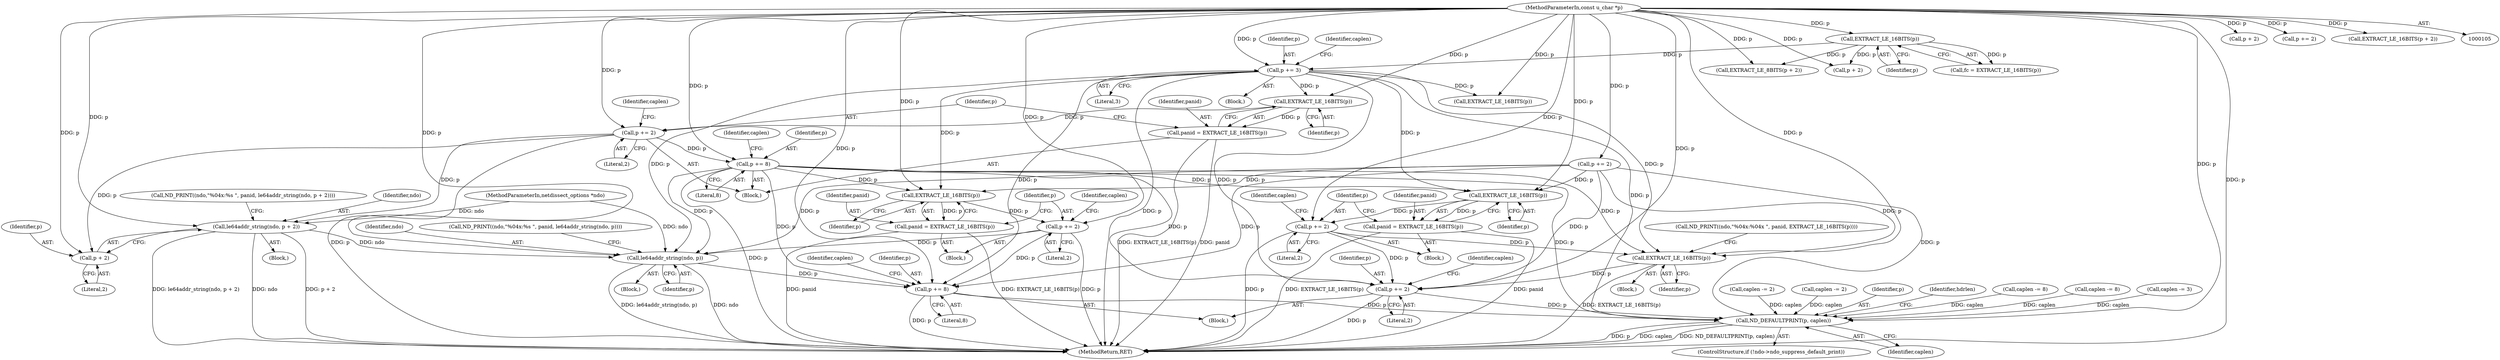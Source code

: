 digraph "0_tcpdump_9be4e0b5938b705e7e36cfcb110a740c6ff0cb97_0@pointer" {
"1000283" [label="(Call,EXTRACT_LE_16BITS(p))"];
"1000147" [label="(Call,p += 3)"];
"1000108" [label="(MethodParameterIn,const u_char *p)"];
"1000139" [label="(Call,EXTRACT_LE_16BITS(p))"];
"1000281" [label="(Call,panid = EXTRACT_LE_16BITS(p))"];
"1000285" [label="(Call,p += 2)"];
"1000316" [label="(Call,le64addr_string(ndo, p + 2))"];
"1000482" [label="(Call,le64addr_string(ndo, p))"];
"1000485" [label="(Call,p += 8)"];
"1000500" [label="(Call,ND_DEFAULTPRINT(p, caplen))"];
"1000318" [label="(Call,p + 2)"];
"1000321" [label="(Call,p += 8)"];
"1000384" [label="(Call,EXTRACT_LE_16BITS(p))"];
"1000382" [label="(Call,panid = EXTRACT_LE_16BITS(p))"];
"1000386" [label="(Call,p += 2)"];
"1000417" [label="(Call,EXTRACT_LE_16BITS(p))"];
"1000419" [label="(Call,p += 2)"];
"1000449" [label="(Call,EXTRACT_LE_16BITS(p))"];
"1000447" [label="(Call,panid = EXTRACT_LE_16BITS(p))"];
"1000451" [label="(Call,p += 2)"];
"1000482" [label="(Call,le64addr_string(ndo, p))"];
"1000383" [label="(Identifier,panid)"];
"1000321" [label="(Call,p += 8)"];
"1000435" [label="(Block,)"];
"1000222" [label="(Call,EXTRACT_LE_16BITS(p))"];
"1000452" [label="(Identifier,p)"];
"1000500" [label="(Call,ND_DEFAULTPRINT(p, caplen))"];
"1000284" [label="(Identifier,p)"];
"1000314" [label="(Block,)"];
"1000322" [label="(Identifier,p)"];
"1000256" [label="(Call,p + 2)"];
"1000147" [label="(Call,p += 3)"];
"1000108" [label="(MethodParameterIn,const u_char *p)"];
"1000495" [label="(ControlStructure,if (!ndo->ndo_suppress_default_print))"];
"1000262" [label="(Call,caplen -= 2)"];
"1000484" [label="(Identifier,p)"];
"1000489" [label="(Identifier,caplen)"];
"1000283" [label="(Call,EXTRACT_LE_16BITS(p))"];
"1000486" [label="(Identifier,p)"];
"1000487" [label="(Literal,8)"];
"1000137" [label="(Call,fc = EXTRACT_LE_16BITS(p))"];
"1000289" [label="(Identifier,caplen)"];
"1000149" [label="(Literal,3)"];
"1000455" [label="(Identifier,caplen)"];
"1000410" [label="(Call,ND_PRINT((ndo,\"%04x:%04x \", panid, EXTRACT_LE_16BITS(p))))"];
"1000370" [label="(Block,)"];
"1000259" [label="(Call,p += 2)"];
"1000309" [label="(Call,ND_PRINT((ndo,\"%04x:%s \", panid, le64addr_string(ndo, p + 2))))"];
"1000422" [label="(Call,caplen -= 2)"];
"1000317" [label="(Identifier,ndo)"];
"1000319" [label="(Identifier,p)"];
"1000316" [label="(Call,le64addr_string(ndo, p + 2))"];
"1000323" [label="(Literal,8)"];
"1000505" [label="(MethodReturn,RET)"];
"1000450" [label="(Identifier,p)"];
"1000144" [label="(Call,p + 2)"];
"1000501" [label="(Identifier,p)"];
"1000325" [label="(Identifier,caplen)"];
"1000451" [label="(Call,p += 2)"];
"1000419" [label="(Call,p += 2)"];
"1000287" [label="(Literal,2)"];
"1000143" [label="(Call,EXTRACT_LE_8BITS(p + 2))"];
"1000285" [label="(Call,p += 2)"];
"1000475" [label="(Call,ND_PRINT((ndo,\"%04x:%s \", panid, le64addr_string(ndo, p))))"];
"1000175" [label="(Block,)"];
"1000504" [label="(Identifier,hdrlen)"];
"1000140" [label="(Identifier,p)"];
"1000106" [label="(MethodParameterIn,netdissect_options *ndo)"];
"1000139" [label="(Call,EXTRACT_LE_16BITS(p))"];
"1000318" [label="(Call,p + 2)"];
"1000324" [label="(Call,caplen -= 8)"];
"1000148" [label="(Identifier,p)"];
"1000480" [label="(Block,)"];
"1000385" [label="(Identifier,p)"];
"1000418" [label="(Identifier,p)"];
"1000109" [label="(Block,)"];
"1000453" [label="(Literal,2)"];
"1000417" [label="(Call,EXTRACT_LE_16BITS(p))"];
"1000423" [label="(Identifier,caplen)"];
"1000420" [label="(Identifier,p)"];
"1000384" [label="(Call,EXTRACT_LE_16BITS(p))"];
"1000382" [label="(Call,panid = EXTRACT_LE_16BITS(p))"];
"1000390" [label="(Identifier,caplen)"];
"1000281" [label="(Call,panid = EXTRACT_LE_16BITS(p))"];
"1000415" [label="(Block,)"];
"1000388" [label="(Literal,2)"];
"1000485" [label="(Call,p += 8)"];
"1000448" [label="(Identifier,panid)"];
"1000488" [label="(Call,caplen -= 8)"];
"1000387" [label="(Identifier,p)"];
"1000286" [label="(Identifier,p)"];
"1000386" [label="(Call,p += 2)"];
"1000502" [label="(Identifier,caplen)"];
"1000224" [label="(Call,p += 2)"];
"1000447" [label="(Call,panid = EXTRACT_LE_16BITS(p))"];
"1000151" [label="(Identifier,caplen)"];
"1000342" [label="(Block,)"];
"1000150" [label="(Call,caplen -= 3)"];
"1000449" [label="(Call,EXTRACT_LE_16BITS(p))"];
"1000483" [label="(Identifier,ndo)"];
"1000282" [label="(Identifier,panid)"];
"1000421" [label="(Literal,2)"];
"1000320" [label="(Literal,2)"];
"1000255" [label="(Call,EXTRACT_LE_16BITS(p + 2))"];
"1000283" -> "1000281"  [label="AST: "];
"1000283" -> "1000284"  [label="CFG: "];
"1000284" -> "1000283"  [label="AST: "];
"1000281" -> "1000283"  [label="CFG: "];
"1000283" -> "1000281"  [label="DDG: p"];
"1000147" -> "1000283"  [label="DDG: p"];
"1000108" -> "1000283"  [label="DDG: p"];
"1000283" -> "1000285"  [label="DDG: p"];
"1000147" -> "1000109"  [label="AST: "];
"1000147" -> "1000149"  [label="CFG: "];
"1000148" -> "1000147"  [label="AST: "];
"1000149" -> "1000147"  [label="AST: "];
"1000151" -> "1000147"  [label="CFG: "];
"1000147" -> "1000505"  [label="DDG: p"];
"1000108" -> "1000147"  [label="DDG: p"];
"1000139" -> "1000147"  [label="DDG: p"];
"1000147" -> "1000222"  [label="DDG: p"];
"1000147" -> "1000384"  [label="DDG: p"];
"1000147" -> "1000417"  [label="DDG: p"];
"1000147" -> "1000419"  [label="DDG: p"];
"1000147" -> "1000449"  [label="DDG: p"];
"1000147" -> "1000482"  [label="DDG: p"];
"1000147" -> "1000485"  [label="DDG: p"];
"1000147" -> "1000500"  [label="DDG: p"];
"1000108" -> "1000105"  [label="AST: "];
"1000108" -> "1000505"  [label="DDG: p"];
"1000108" -> "1000139"  [label="DDG: p"];
"1000108" -> "1000143"  [label="DDG: p"];
"1000108" -> "1000144"  [label="DDG: p"];
"1000108" -> "1000222"  [label="DDG: p"];
"1000108" -> "1000224"  [label="DDG: p"];
"1000108" -> "1000255"  [label="DDG: p"];
"1000108" -> "1000256"  [label="DDG: p"];
"1000108" -> "1000259"  [label="DDG: p"];
"1000108" -> "1000285"  [label="DDG: p"];
"1000108" -> "1000316"  [label="DDG: p"];
"1000108" -> "1000318"  [label="DDG: p"];
"1000108" -> "1000321"  [label="DDG: p"];
"1000108" -> "1000384"  [label="DDG: p"];
"1000108" -> "1000386"  [label="DDG: p"];
"1000108" -> "1000417"  [label="DDG: p"];
"1000108" -> "1000419"  [label="DDG: p"];
"1000108" -> "1000449"  [label="DDG: p"];
"1000108" -> "1000451"  [label="DDG: p"];
"1000108" -> "1000482"  [label="DDG: p"];
"1000108" -> "1000485"  [label="DDG: p"];
"1000108" -> "1000500"  [label="DDG: p"];
"1000139" -> "1000137"  [label="AST: "];
"1000139" -> "1000140"  [label="CFG: "];
"1000140" -> "1000139"  [label="AST: "];
"1000137" -> "1000139"  [label="CFG: "];
"1000139" -> "1000137"  [label="DDG: p"];
"1000139" -> "1000143"  [label="DDG: p"];
"1000139" -> "1000144"  [label="DDG: p"];
"1000281" -> "1000175"  [label="AST: "];
"1000282" -> "1000281"  [label="AST: "];
"1000286" -> "1000281"  [label="CFG: "];
"1000281" -> "1000505"  [label="DDG: panid"];
"1000281" -> "1000505"  [label="DDG: EXTRACT_LE_16BITS(p)"];
"1000285" -> "1000175"  [label="AST: "];
"1000285" -> "1000287"  [label="CFG: "];
"1000286" -> "1000285"  [label="AST: "];
"1000287" -> "1000285"  [label="AST: "];
"1000289" -> "1000285"  [label="CFG: "];
"1000285" -> "1000505"  [label="DDG: p"];
"1000285" -> "1000316"  [label="DDG: p"];
"1000285" -> "1000318"  [label="DDG: p"];
"1000285" -> "1000321"  [label="DDG: p"];
"1000316" -> "1000314"  [label="AST: "];
"1000316" -> "1000318"  [label="CFG: "];
"1000317" -> "1000316"  [label="AST: "];
"1000318" -> "1000316"  [label="AST: "];
"1000309" -> "1000316"  [label="CFG: "];
"1000316" -> "1000505"  [label="DDG: p + 2"];
"1000316" -> "1000505"  [label="DDG: le64addr_string(ndo, p + 2)"];
"1000316" -> "1000505"  [label="DDG: ndo"];
"1000106" -> "1000316"  [label="DDG: ndo"];
"1000316" -> "1000482"  [label="DDG: ndo"];
"1000482" -> "1000480"  [label="AST: "];
"1000482" -> "1000484"  [label="CFG: "];
"1000483" -> "1000482"  [label="AST: "];
"1000484" -> "1000482"  [label="AST: "];
"1000475" -> "1000482"  [label="CFG: "];
"1000482" -> "1000505"  [label="DDG: ndo"];
"1000482" -> "1000505"  [label="DDG: le64addr_string(ndo, p)"];
"1000106" -> "1000482"  [label="DDG: ndo"];
"1000259" -> "1000482"  [label="DDG: p"];
"1000451" -> "1000482"  [label="DDG: p"];
"1000321" -> "1000482"  [label="DDG: p"];
"1000482" -> "1000485"  [label="DDG: p"];
"1000485" -> "1000342"  [label="AST: "];
"1000485" -> "1000487"  [label="CFG: "];
"1000486" -> "1000485"  [label="AST: "];
"1000487" -> "1000485"  [label="AST: "];
"1000489" -> "1000485"  [label="CFG: "];
"1000485" -> "1000505"  [label="DDG: p"];
"1000259" -> "1000485"  [label="DDG: p"];
"1000451" -> "1000485"  [label="DDG: p"];
"1000321" -> "1000485"  [label="DDG: p"];
"1000485" -> "1000500"  [label="DDG: p"];
"1000500" -> "1000495"  [label="AST: "];
"1000500" -> "1000502"  [label="CFG: "];
"1000501" -> "1000500"  [label="AST: "];
"1000502" -> "1000500"  [label="AST: "];
"1000504" -> "1000500"  [label="CFG: "];
"1000500" -> "1000505"  [label="DDG: caplen"];
"1000500" -> "1000505"  [label="DDG: ND_DEFAULTPRINT(p, caplen)"];
"1000500" -> "1000505"  [label="DDG: p"];
"1000419" -> "1000500"  [label="DDG: p"];
"1000321" -> "1000500"  [label="DDG: p"];
"1000259" -> "1000500"  [label="DDG: p"];
"1000422" -> "1000500"  [label="DDG: caplen"];
"1000262" -> "1000500"  [label="DDG: caplen"];
"1000324" -> "1000500"  [label="DDG: caplen"];
"1000488" -> "1000500"  [label="DDG: caplen"];
"1000150" -> "1000500"  [label="DDG: caplen"];
"1000318" -> "1000320"  [label="CFG: "];
"1000319" -> "1000318"  [label="AST: "];
"1000320" -> "1000318"  [label="AST: "];
"1000321" -> "1000175"  [label="AST: "];
"1000321" -> "1000323"  [label="CFG: "];
"1000322" -> "1000321"  [label="AST: "];
"1000323" -> "1000321"  [label="AST: "];
"1000325" -> "1000321"  [label="CFG: "];
"1000321" -> "1000505"  [label="DDG: p"];
"1000321" -> "1000384"  [label="DDG: p"];
"1000321" -> "1000417"  [label="DDG: p"];
"1000321" -> "1000419"  [label="DDG: p"];
"1000321" -> "1000449"  [label="DDG: p"];
"1000384" -> "1000382"  [label="AST: "];
"1000384" -> "1000385"  [label="CFG: "];
"1000385" -> "1000384"  [label="AST: "];
"1000382" -> "1000384"  [label="CFG: "];
"1000384" -> "1000382"  [label="DDG: p"];
"1000259" -> "1000384"  [label="DDG: p"];
"1000384" -> "1000386"  [label="DDG: p"];
"1000382" -> "1000370"  [label="AST: "];
"1000383" -> "1000382"  [label="AST: "];
"1000387" -> "1000382"  [label="CFG: "];
"1000382" -> "1000505"  [label="DDG: panid"];
"1000382" -> "1000505"  [label="DDG: EXTRACT_LE_16BITS(p)"];
"1000386" -> "1000370"  [label="AST: "];
"1000386" -> "1000388"  [label="CFG: "];
"1000387" -> "1000386"  [label="AST: "];
"1000388" -> "1000386"  [label="AST: "];
"1000390" -> "1000386"  [label="CFG: "];
"1000386" -> "1000505"  [label="DDG: p"];
"1000386" -> "1000417"  [label="DDG: p"];
"1000386" -> "1000419"  [label="DDG: p"];
"1000417" -> "1000415"  [label="AST: "];
"1000417" -> "1000418"  [label="CFG: "];
"1000418" -> "1000417"  [label="AST: "];
"1000410" -> "1000417"  [label="CFG: "];
"1000417" -> "1000505"  [label="DDG: EXTRACT_LE_16BITS(p)"];
"1000259" -> "1000417"  [label="DDG: p"];
"1000417" -> "1000419"  [label="DDG: p"];
"1000419" -> "1000342"  [label="AST: "];
"1000419" -> "1000421"  [label="CFG: "];
"1000420" -> "1000419"  [label="AST: "];
"1000421" -> "1000419"  [label="AST: "];
"1000423" -> "1000419"  [label="CFG: "];
"1000419" -> "1000505"  [label="DDG: p"];
"1000259" -> "1000419"  [label="DDG: p"];
"1000449" -> "1000447"  [label="AST: "];
"1000449" -> "1000450"  [label="CFG: "];
"1000450" -> "1000449"  [label="AST: "];
"1000447" -> "1000449"  [label="CFG: "];
"1000449" -> "1000447"  [label="DDG: p"];
"1000259" -> "1000449"  [label="DDG: p"];
"1000449" -> "1000451"  [label="DDG: p"];
"1000447" -> "1000435"  [label="AST: "];
"1000448" -> "1000447"  [label="AST: "];
"1000452" -> "1000447"  [label="CFG: "];
"1000447" -> "1000505"  [label="DDG: EXTRACT_LE_16BITS(p)"];
"1000447" -> "1000505"  [label="DDG: panid"];
"1000451" -> "1000435"  [label="AST: "];
"1000451" -> "1000453"  [label="CFG: "];
"1000452" -> "1000451"  [label="AST: "];
"1000453" -> "1000451"  [label="AST: "];
"1000455" -> "1000451"  [label="CFG: "];
"1000451" -> "1000505"  [label="DDG: p"];
}
